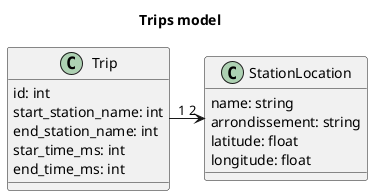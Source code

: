 @startuml model
Title: Trips model

class StationLocation {
  name: string
  arrondissement: string
  latitude: float
  longitude: float
}

class Trip {
  id: int
  start_station_name: int
  end_station_name: int
  star_time_ms: int
  end_time_ms: int
}

Trip "1" -> "2" StationLocation 

@enduml
